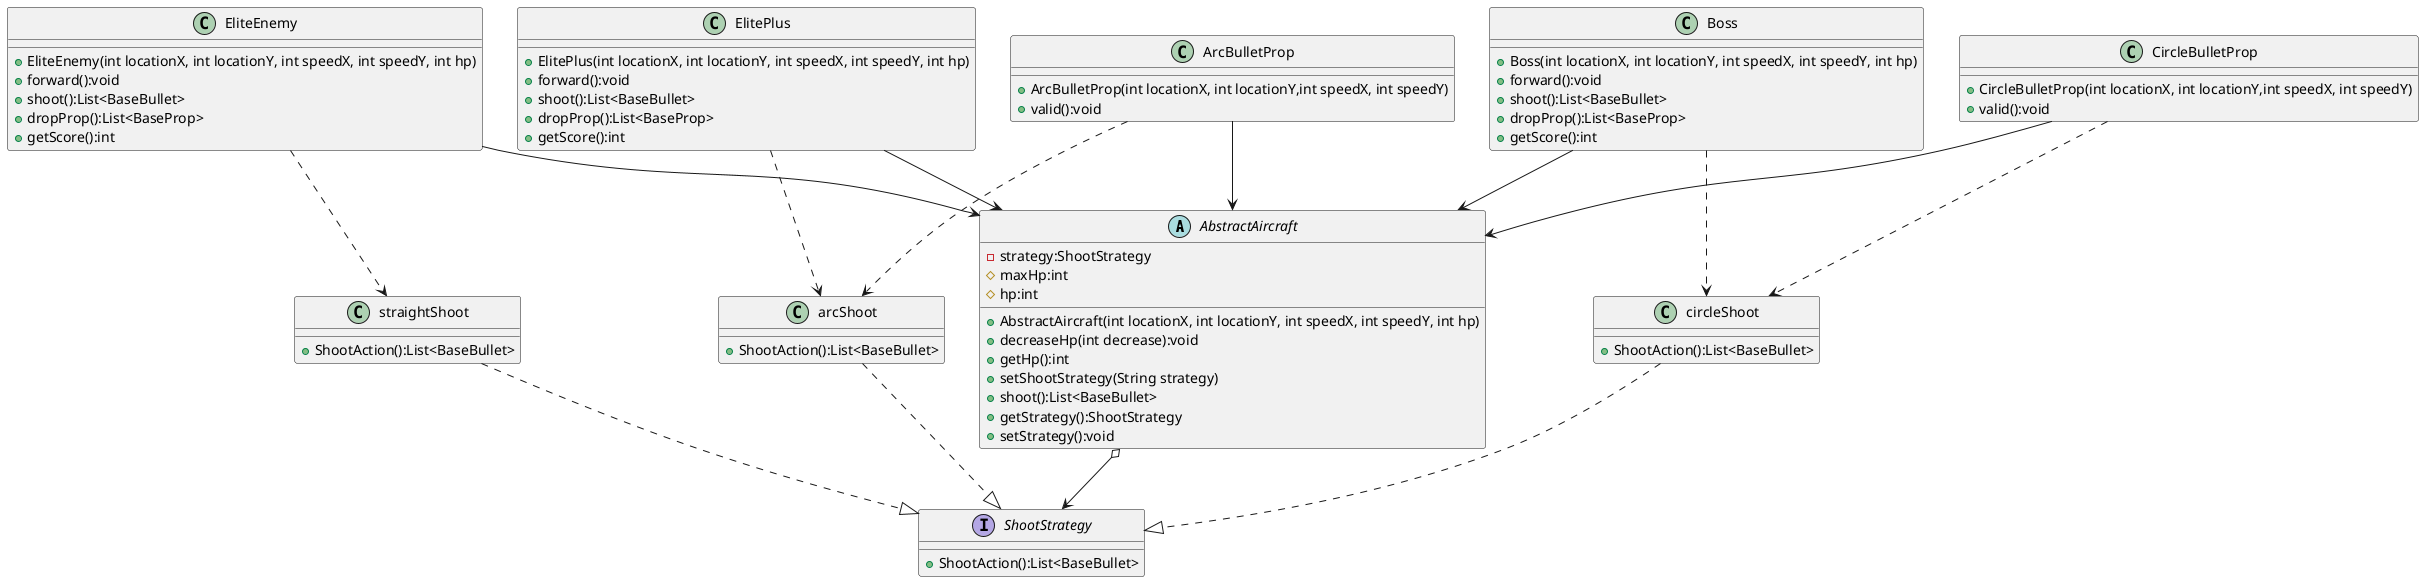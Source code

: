@startuml
'https://plantuml.com/class-diagram


abstract class AbstractAircraft
{
    - strategy:ShootStrategy
	# maxHp:int
    # hp:int
    + AbstractAircraft(int locationX, int locationY, int speedX, int speedY, int hp)
    + decreaseHp(int decrease):void
    + getHp():int
    + setShootStrategy(String strategy)
    + shoot():List<BaseBullet>
    + getStrategy():ShootStrategy
    + setStrategy():void
 }

interface ShootStrategy
{
    + ShootAction():List<BaseBullet>
}

class straightShoot
{
    + ShootAction():List<BaseBullet>
}

class arcShoot
{
    + ShootAction():List<BaseBullet>
}

class circleShoot
{
    + ShootAction():List<BaseBullet>
}

straightShoot ..|>ShootStrategy
arcShoot ..|> ShootStrategy
circleShoot ..|> ShootStrategy
AbstractAircraft o--> ShootStrategy

class ArcBulletProp
{
    + ArcBulletProp(int locationX, int locationY,int speedX, int speedY)
    + valid():void
}

ArcBulletProp --> AbstractAircraft
ArcBulletProp ..> arcShoot

class CircleBulletProp
{
    + CircleBulletProp(int locationX, int locationY,int speedX, int speedY)
    + valid():void
}

CircleBulletProp --> AbstractAircraft
CircleBulletProp ..> circleShoot


class EliteEnemy {
    + EliteEnemy(int locationX, int locationY, int speedX, int speedY, int hp)
    + forward():void
    + shoot():List<BaseBullet>
    + dropProp():List<BaseProp>
    + getScore():int
}

class ElitePlus{
    + ElitePlus(int locationX, int locationY, int speedX, int speedY, int hp)
    + forward():void
    + shoot():List<BaseBullet>
    + dropProp():List<BaseProp>
    + getScore():int
}

class Boss{
    + Boss(int locationX, int locationY, int speedX, int speedY, int hp)
    + forward():void
    + shoot():List<BaseBullet>
    + dropProp():List<BaseProp>
    + getScore():int
}

EliteEnemy ..>straightShoot
EliteEnemy -->AbstractAircraft
ElitePlus ..>arcShoot
ElitePlus -->AbstractAircraft
Boss ..>circleShoot
Boss -->AbstractAircraft

@enduml